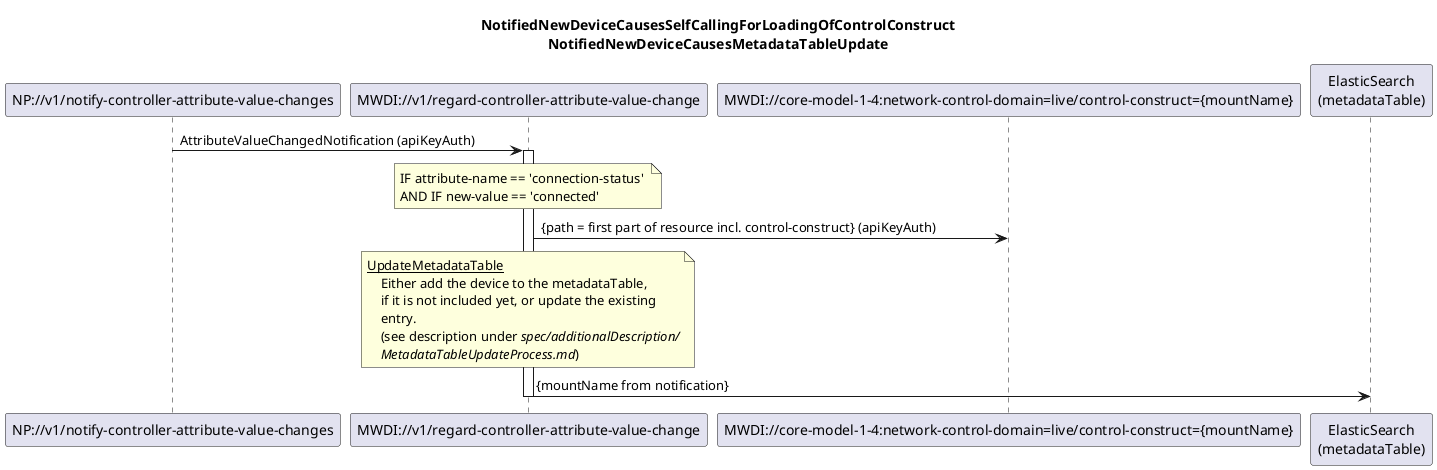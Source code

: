 @startuml -1020_NotificationBasedDeviceListSyncAdd
skinparam responseMessageBelowArrow true

title  
  NotifiedNewDeviceCausesSelfCallingForLoadingOfControlConstruct
  NotifiedNewDeviceCausesMetadataTableUpdate
end title

participant "NP://v1/notify-controller-attribute-value-changes" as subscription
participant "MWDI://v1/regard-controller-attribute-value-change" as regardNewDevice
participant "MWDI://core-model-1-4:network-control-domain=live/control-construct={mountName}" as liveControlConstruct
participant "ElasticSearch\n(metadataTable)" as es

subscription -> regardNewDevice: AttributeValueChangedNotification (apiKeyAuth)
activate regardNewDevice

note over regardNewDevice
IF attribute-name == 'connection-status' 
AND IF new-value == 'connected'
end note

regardNewDevice -> liveControlConstruct: {path = first part of resource incl. control-construct} (apiKeyAuth)

note over regardNewDevice
  <u>UpdateMetadataTable</u>
      Either add the device to the metadataTable,
      if it is not included yet, or update the existing 
      entry.
      (see description under <i>spec/additionalDescription/</i>
      <i>MetadataTableUpdateProcess.md</i>)  
end note
regardNewDevice -> es: {mountName from notification}

deactivate regardNewDevice

@enduml